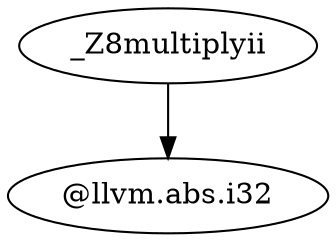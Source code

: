 digraph CallGraph {
    // Nodes
    multiply [label="_Z8multiplyii"];
    llvm_abs [label="@llvm.abs.i32"];

    // Edges
    multiply -> llvm_abs;
}
